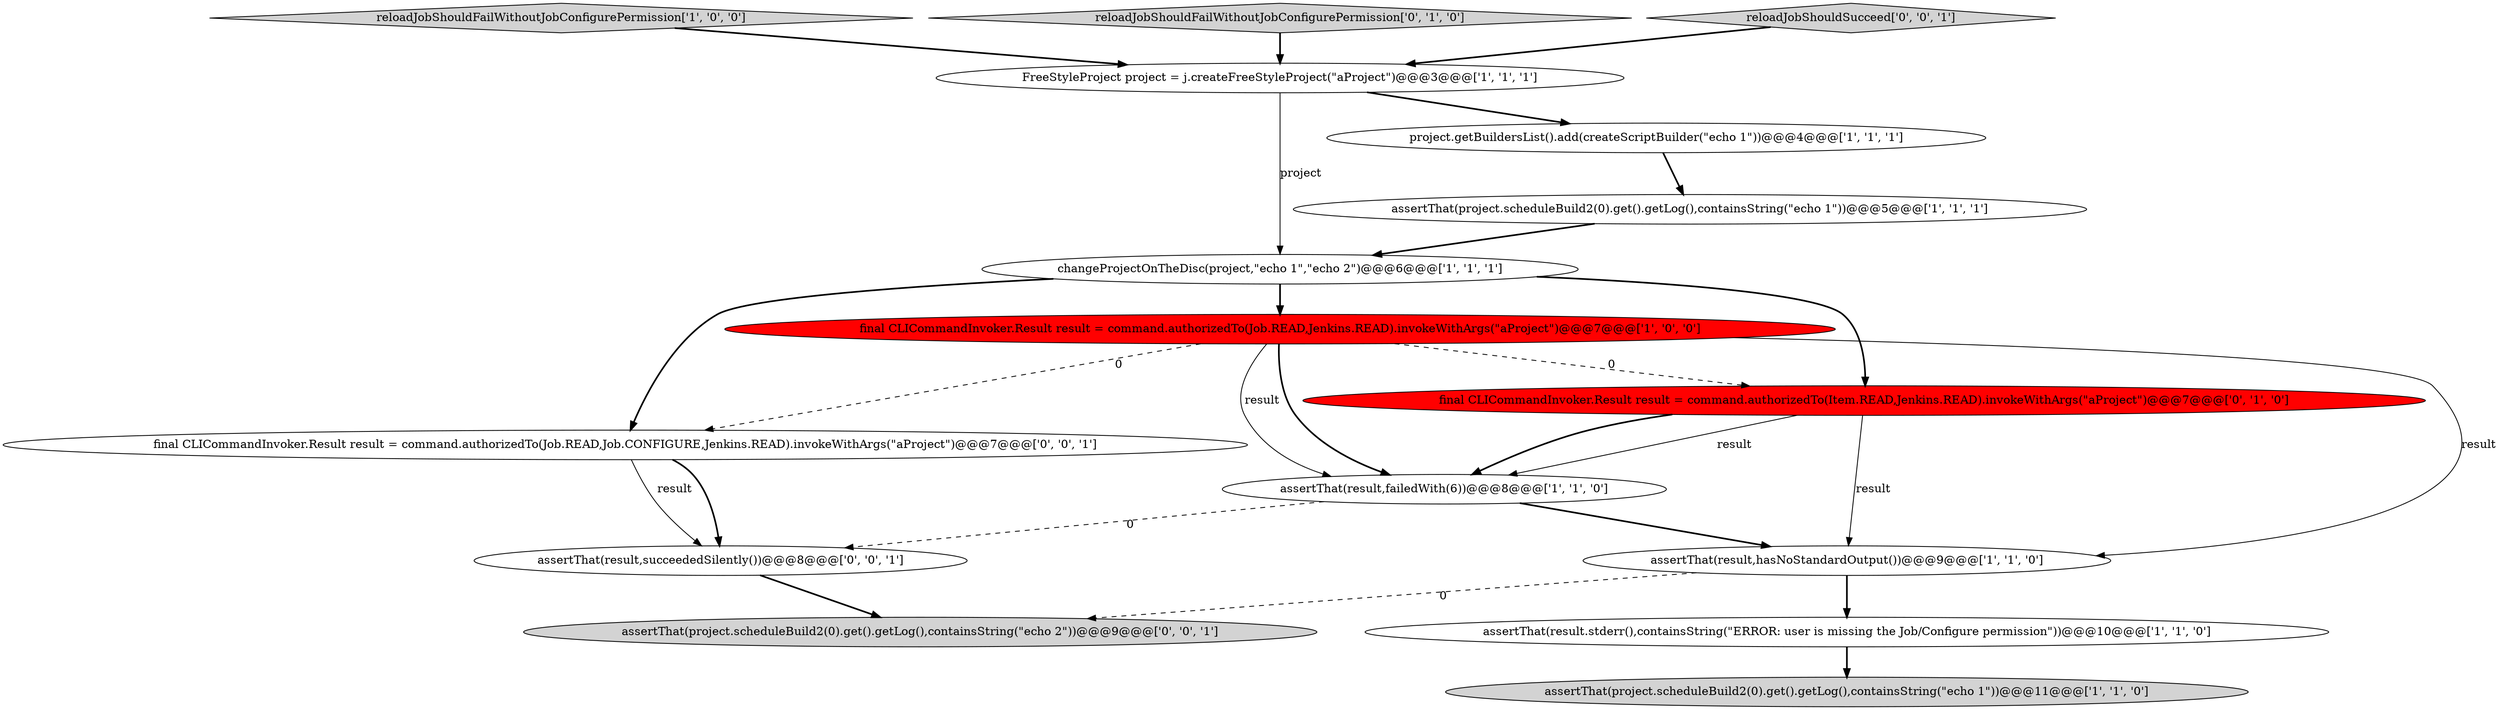 digraph {
2 [style = filled, label = "assertThat(project.scheduleBuild2(0).get().getLog(),containsString(\"echo 1\"))@@@5@@@['1', '1', '1']", fillcolor = white, shape = ellipse image = "AAA0AAABBB1BBB"];
4 [style = filled, label = "reloadJobShouldFailWithoutJobConfigurePermission['1', '0', '0']", fillcolor = lightgray, shape = diamond image = "AAA0AAABBB1BBB"];
6 [style = filled, label = "FreeStyleProject project = j.createFreeStyleProject(\"aProject\")@@@3@@@['1', '1', '1']", fillcolor = white, shape = ellipse image = "AAA0AAABBB1BBB"];
13 [style = filled, label = "assertThat(project.scheduleBuild2(0).get().getLog(),containsString(\"echo 2\"))@@@9@@@['0', '0', '1']", fillcolor = lightgray, shape = ellipse image = "AAA0AAABBB3BBB"];
1 [style = filled, label = "assertThat(result,hasNoStandardOutput())@@@9@@@['1', '1', '0']", fillcolor = white, shape = ellipse image = "AAA0AAABBB1BBB"];
10 [style = filled, label = "reloadJobShouldFailWithoutJobConfigurePermission['0', '1', '0']", fillcolor = lightgray, shape = diamond image = "AAA0AAABBB2BBB"];
0 [style = filled, label = "changeProjectOnTheDisc(project,\"echo 1\",\"echo 2\")@@@6@@@['1', '1', '1']", fillcolor = white, shape = ellipse image = "AAA0AAABBB1BBB"];
9 [style = filled, label = "assertThat(result.stderr(),containsString(\"ERROR: user is missing the Job/Configure permission\"))@@@10@@@['1', '1', '0']", fillcolor = white, shape = ellipse image = "AAA0AAABBB1BBB"];
7 [style = filled, label = "assertThat(result,failedWith(6))@@@8@@@['1', '1', '0']", fillcolor = white, shape = ellipse image = "AAA0AAABBB1BBB"];
12 [style = filled, label = "reloadJobShouldSucceed['0', '0', '1']", fillcolor = lightgray, shape = diamond image = "AAA0AAABBB3BBB"];
14 [style = filled, label = "final CLICommandInvoker.Result result = command.authorizedTo(Job.READ,Job.CONFIGURE,Jenkins.READ).invokeWithArgs(\"aProject\")@@@7@@@['0', '0', '1']", fillcolor = white, shape = ellipse image = "AAA0AAABBB3BBB"];
3 [style = filled, label = "assertThat(project.scheduleBuild2(0).get().getLog(),containsString(\"echo 1\"))@@@11@@@['1', '1', '0']", fillcolor = lightgray, shape = ellipse image = "AAA0AAABBB1BBB"];
5 [style = filled, label = "final CLICommandInvoker.Result result = command.authorizedTo(Job.READ,Jenkins.READ).invokeWithArgs(\"aProject\")@@@7@@@['1', '0', '0']", fillcolor = red, shape = ellipse image = "AAA1AAABBB1BBB"];
11 [style = filled, label = "final CLICommandInvoker.Result result = command.authorizedTo(Item.READ,Jenkins.READ).invokeWithArgs(\"aProject\")@@@7@@@['0', '1', '0']", fillcolor = red, shape = ellipse image = "AAA1AAABBB2BBB"];
15 [style = filled, label = "assertThat(result,succeededSilently())@@@8@@@['0', '0', '1']", fillcolor = white, shape = ellipse image = "AAA0AAABBB3BBB"];
8 [style = filled, label = "project.getBuildersList().add(createScriptBuilder(\"echo 1\"))@@@4@@@['1', '1', '1']", fillcolor = white, shape = ellipse image = "AAA0AAABBB1BBB"];
15->13 [style = bold, label=""];
5->14 [style = dashed, label="0"];
7->1 [style = bold, label=""];
11->1 [style = solid, label="result"];
4->6 [style = bold, label=""];
14->15 [style = solid, label="result"];
0->11 [style = bold, label=""];
12->6 [style = bold, label=""];
10->6 [style = bold, label=""];
1->9 [style = bold, label=""];
1->13 [style = dashed, label="0"];
0->14 [style = bold, label=""];
2->0 [style = bold, label=""];
6->0 [style = solid, label="project"];
8->2 [style = bold, label=""];
5->11 [style = dashed, label="0"];
6->8 [style = bold, label=""];
11->7 [style = solid, label="result"];
5->1 [style = solid, label="result"];
7->15 [style = dashed, label="0"];
9->3 [style = bold, label=""];
5->7 [style = bold, label=""];
14->15 [style = bold, label=""];
5->7 [style = solid, label="result"];
11->7 [style = bold, label=""];
0->5 [style = bold, label=""];
}
